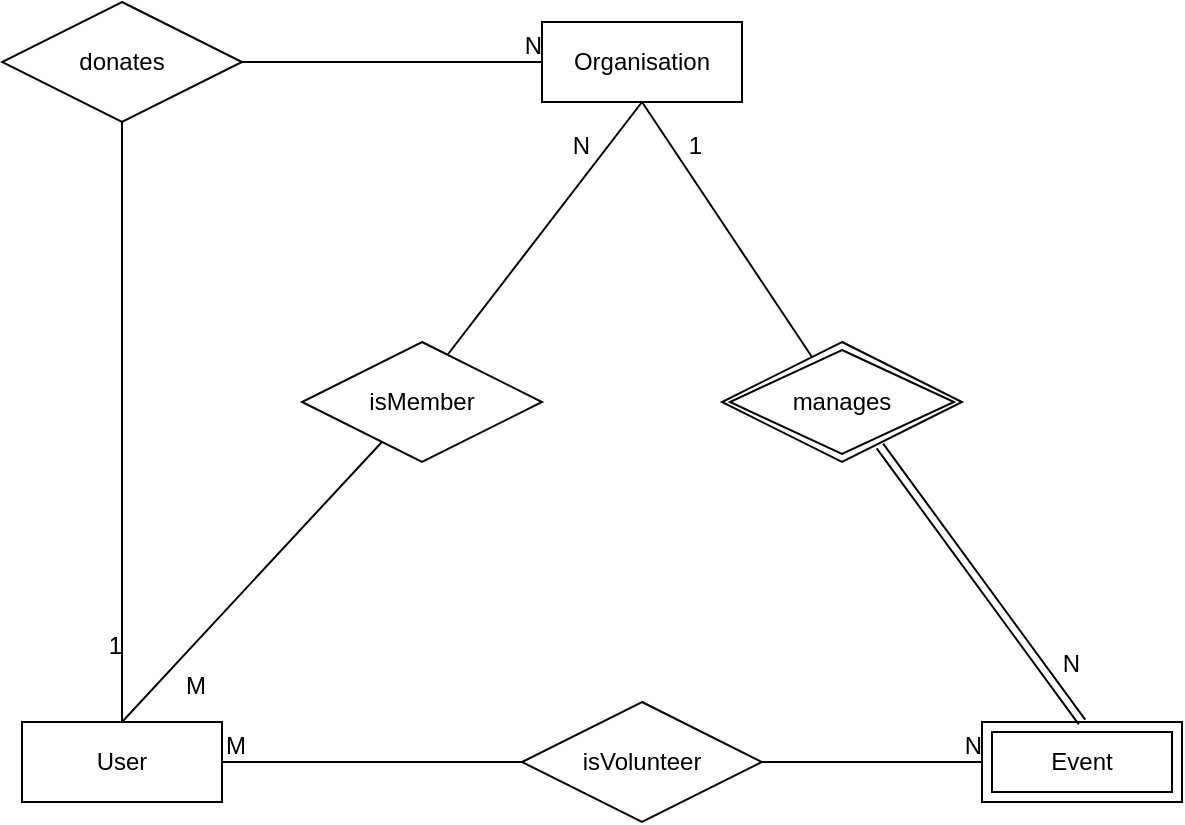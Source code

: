 <mxfile version="15.7.4" type="github">
  <diagram id="R2lEEEUBdFMjLlhIrx00" name="Page-1">
    <mxGraphModel dx="2912" dy="1126" grid="1" gridSize="10" guides="1" tooltips="1" connect="1" arrows="1" fold="1" page="1" pageScale="1" pageWidth="850" pageHeight="1100" math="0" shadow="0" extFonts="Permanent Marker^https://fonts.googleapis.com/css?family=Permanent+Marker">
      <root>
        <mxCell id="0" />
        <mxCell id="1" parent="0" />
        <mxCell id="OhTMT3SmvUWGTYEsshFp-1" value="User" style="whiteSpace=wrap;html=1;align=center;" vertex="1" parent="1">
          <mxGeometry x="-710" y="630" width="100" height="40" as="geometry" />
        </mxCell>
        <mxCell id="OhTMT3SmvUWGTYEsshFp-2" value="Organisation" style="whiteSpace=wrap;html=1;align=center;" vertex="1" parent="1">
          <mxGeometry x="-450" y="280" width="100" height="40" as="geometry" />
        </mxCell>
        <mxCell id="OhTMT3SmvUWGTYEsshFp-4" value="Event" style="shape=ext;margin=3;double=1;whiteSpace=wrap;html=1;align=center;" vertex="1" parent="1">
          <mxGeometry x="-230" y="630" width="100" height="40" as="geometry" />
        </mxCell>
        <mxCell id="OhTMT3SmvUWGTYEsshFp-5" value="manages" style="shape=rhombus;double=1;perimeter=rhombusPerimeter;whiteSpace=wrap;html=1;align=center;" vertex="1" parent="1">
          <mxGeometry x="-360" y="440" width="120" height="60" as="geometry" />
        </mxCell>
        <mxCell id="OhTMT3SmvUWGTYEsshFp-6" value="" style="endArrow=none;html=1;rounded=0;entryX=0.5;entryY=1;entryDx=0;entryDy=0;" edge="1" parent="1" source="OhTMT3SmvUWGTYEsshFp-5" target="OhTMT3SmvUWGTYEsshFp-2">
          <mxGeometry relative="1" as="geometry">
            <mxPoint x="-580" y="620" as="sourcePoint" />
            <mxPoint x="-420" y="620" as="targetPoint" />
          </mxGeometry>
        </mxCell>
        <mxCell id="OhTMT3SmvUWGTYEsshFp-7" value="1" style="resizable=0;html=1;align=right;verticalAlign=bottom;" connectable="0" vertex="1" parent="OhTMT3SmvUWGTYEsshFp-6">
          <mxGeometry x="1" relative="1" as="geometry">
            <mxPoint x="30" y="30" as="offset" />
          </mxGeometry>
        </mxCell>
        <mxCell id="OhTMT3SmvUWGTYEsshFp-8" value="" style="shape=link;html=1;rounded=0;exitX=0.658;exitY=0.867;exitDx=0;exitDy=0;entryX=0.5;entryY=0;entryDx=0;entryDy=0;exitPerimeter=0;" edge="1" parent="1" source="OhTMT3SmvUWGTYEsshFp-5" target="OhTMT3SmvUWGTYEsshFp-4">
          <mxGeometry relative="1" as="geometry">
            <mxPoint x="-580" y="620" as="sourcePoint" />
            <mxPoint x="-420" y="620" as="targetPoint" />
          </mxGeometry>
        </mxCell>
        <mxCell id="OhTMT3SmvUWGTYEsshFp-9" value="N" style="resizable=0;html=1;align=right;verticalAlign=bottom;" connectable="0" vertex="1" parent="OhTMT3SmvUWGTYEsshFp-8">
          <mxGeometry x="1" relative="1" as="geometry">
            <mxPoint y="-20" as="offset" />
          </mxGeometry>
        </mxCell>
        <mxCell id="OhTMT3SmvUWGTYEsshFp-30" value="" style="endArrow=none;html=1;rounded=0;entryX=0.5;entryY=1;entryDx=0;entryDy=0;startArrow=none;" edge="1" parent="1" target="OhTMT3SmvUWGTYEsshFp-2">
          <mxGeometry relative="1" as="geometry">
            <mxPoint x="-500" y="450" as="sourcePoint" />
            <mxPoint x="-380" y="570" as="targetPoint" />
          </mxGeometry>
        </mxCell>
        <mxCell id="OhTMT3SmvUWGTYEsshFp-32" value="N" style="resizable=0;html=1;align=right;verticalAlign=bottom;" connectable="0" vertex="1" parent="OhTMT3SmvUWGTYEsshFp-30">
          <mxGeometry x="1" relative="1" as="geometry">
            <mxPoint x="-25" y="30" as="offset" />
          </mxGeometry>
        </mxCell>
        <mxCell id="OhTMT3SmvUWGTYEsshFp-23" value="isMember" style="shape=rhombus;perimeter=rhombusPerimeter;whiteSpace=wrap;html=1;align=center;" vertex="1" parent="1">
          <mxGeometry x="-570" y="440" width="120" height="60" as="geometry" />
        </mxCell>
        <mxCell id="OhTMT3SmvUWGTYEsshFp-33" value="" style="endArrow=none;html=1;rounded=0;exitX=0.5;exitY=0;exitDx=0;exitDy=0;entryX=0.333;entryY=0.833;entryDx=0;entryDy=0;entryPerimeter=0;" edge="1" parent="1" source="OhTMT3SmvUWGTYEsshFp-1" target="OhTMT3SmvUWGTYEsshFp-23">
          <mxGeometry relative="1" as="geometry">
            <mxPoint x="-660" y="630" as="sourcePoint" />
            <mxPoint x="-400" y="320" as="targetPoint" />
          </mxGeometry>
        </mxCell>
        <mxCell id="OhTMT3SmvUWGTYEsshFp-34" value="M" style="resizable=0;html=1;align=left;verticalAlign=bottom;" connectable="0" vertex="1" parent="OhTMT3SmvUWGTYEsshFp-33">
          <mxGeometry x="-1" relative="1" as="geometry">
            <mxPoint x="30" y="-10" as="offset" />
          </mxGeometry>
        </mxCell>
        <mxCell id="OhTMT3SmvUWGTYEsshFp-36" value="" style="endArrow=none;html=1;rounded=0;exitX=1;exitY=0.5;exitDx=0;exitDy=0;startArrow=none;" edge="1" parent="1" source="OhTMT3SmvUWGTYEsshFp-39" target="OhTMT3SmvUWGTYEsshFp-4">
          <mxGeometry relative="1" as="geometry">
            <mxPoint x="-340" y="570" as="sourcePoint" />
            <mxPoint x="-180" y="570" as="targetPoint" />
          </mxGeometry>
        </mxCell>
        <mxCell id="OhTMT3SmvUWGTYEsshFp-38" value="N" style="resizable=0;html=1;align=right;verticalAlign=bottom;" connectable="0" vertex="1" parent="OhTMT3SmvUWGTYEsshFp-36">
          <mxGeometry x="1" relative="1" as="geometry" />
        </mxCell>
        <mxCell id="OhTMT3SmvUWGTYEsshFp-39" value="isVolunteer" style="shape=rhombus;perimeter=rhombusPerimeter;whiteSpace=wrap;html=1;align=center;" vertex="1" parent="1">
          <mxGeometry x="-460" y="620" width="120" height="60" as="geometry" />
        </mxCell>
        <mxCell id="OhTMT3SmvUWGTYEsshFp-40" value="" style="endArrow=none;html=1;rounded=0;exitX=1;exitY=0.5;exitDx=0;exitDy=0;" edge="1" parent="1" source="OhTMT3SmvUWGTYEsshFp-1" target="OhTMT3SmvUWGTYEsshFp-39">
          <mxGeometry relative="1" as="geometry">
            <mxPoint x="-610" y="650" as="sourcePoint" />
            <mxPoint x="-230" y="650" as="targetPoint" />
          </mxGeometry>
        </mxCell>
        <mxCell id="OhTMT3SmvUWGTYEsshFp-41" value="M" style="resizable=0;html=1;align=left;verticalAlign=bottom;" connectable="0" vertex="1" parent="OhTMT3SmvUWGTYEsshFp-40">
          <mxGeometry x="-1" relative="1" as="geometry" />
        </mxCell>
        <mxCell id="OhTMT3SmvUWGTYEsshFp-44" value="donates" style="shape=rhombus;perimeter=rhombusPerimeter;whiteSpace=wrap;html=1;align=center;" vertex="1" parent="1">
          <mxGeometry x="-720" y="270" width="120" height="60" as="geometry" />
        </mxCell>
        <mxCell id="OhTMT3SmvUWGTYEsshFp-45" value="" style="endArrow=none;html=1;rounded=0;exitX=0.5;exitY=1;exitDx=0;exitDy=0;entryX=0.5;entryY=0;entryDx=0;entryDy=0;" edge="1" parent="1" source="OhTMT3SmvUWGTYEsshFp-44" target="OhTMT3SmvUWGTYEsshFp-1">
          <mxGeometry relative="1" as="geometry">
            <mxPoint x="-770" y="450" as="sourcePoint" />
            <mxPoint x="-610" y="450" as="targetPoint" />
          </mxGeometry>
        </mxCell>
        <mxCell id="OhTMT3SmvUWGTYEsshFp-46" value="1" style="resizable=0;html=1;align=right;verticalAlign=bottom;" connectable="0" vertex="1" parent="OhTMT3SmvUWGTYEsshFp-45">
          <mxGeometry x="1" relative="1" as="geometry">
            <mxPoint y="-30" as="offset" />
          </mxGeometry>
        </mxCell>
        <mxCell id="OhTMT3SmvUWGTYEsshFp-47" value="" style="endArrow=none;html=1;rounded=0;exitX=1;exitY=0.5;exitDx=0;exitDy=0;entryX=0;entryY=0.5;entryDx=0;entryDy=0;" edge="1" parent="1" source="OhTMT3SmvUWGTYEsshFp-44" target="OhTMT3SmvUWGTYEsshFp-2">
          <mxGeometry relative="1" as="geometry">
            <mxPoint x="-570" y="300" as="sourcePoint" />
            <mxPoint x="-480" y="300" as="targetPoint" />
          </mxGeometry>
        </mxCell>
        <mxCell id="OhTMT3SmvUWGTYEsshFp-48" value="N" style="resizable=0;html=1;align=right;verticalAlign=bottom;" connectable="0" vertex="1" parent="OhTMT3SmvUWGTYEsshFp-47">
          <mxGeometry x="1" relative="1" as="geometry" />
        </mxCell>
      </root>
    </mxGraphModel>
  </diagram>
</mxfile>
